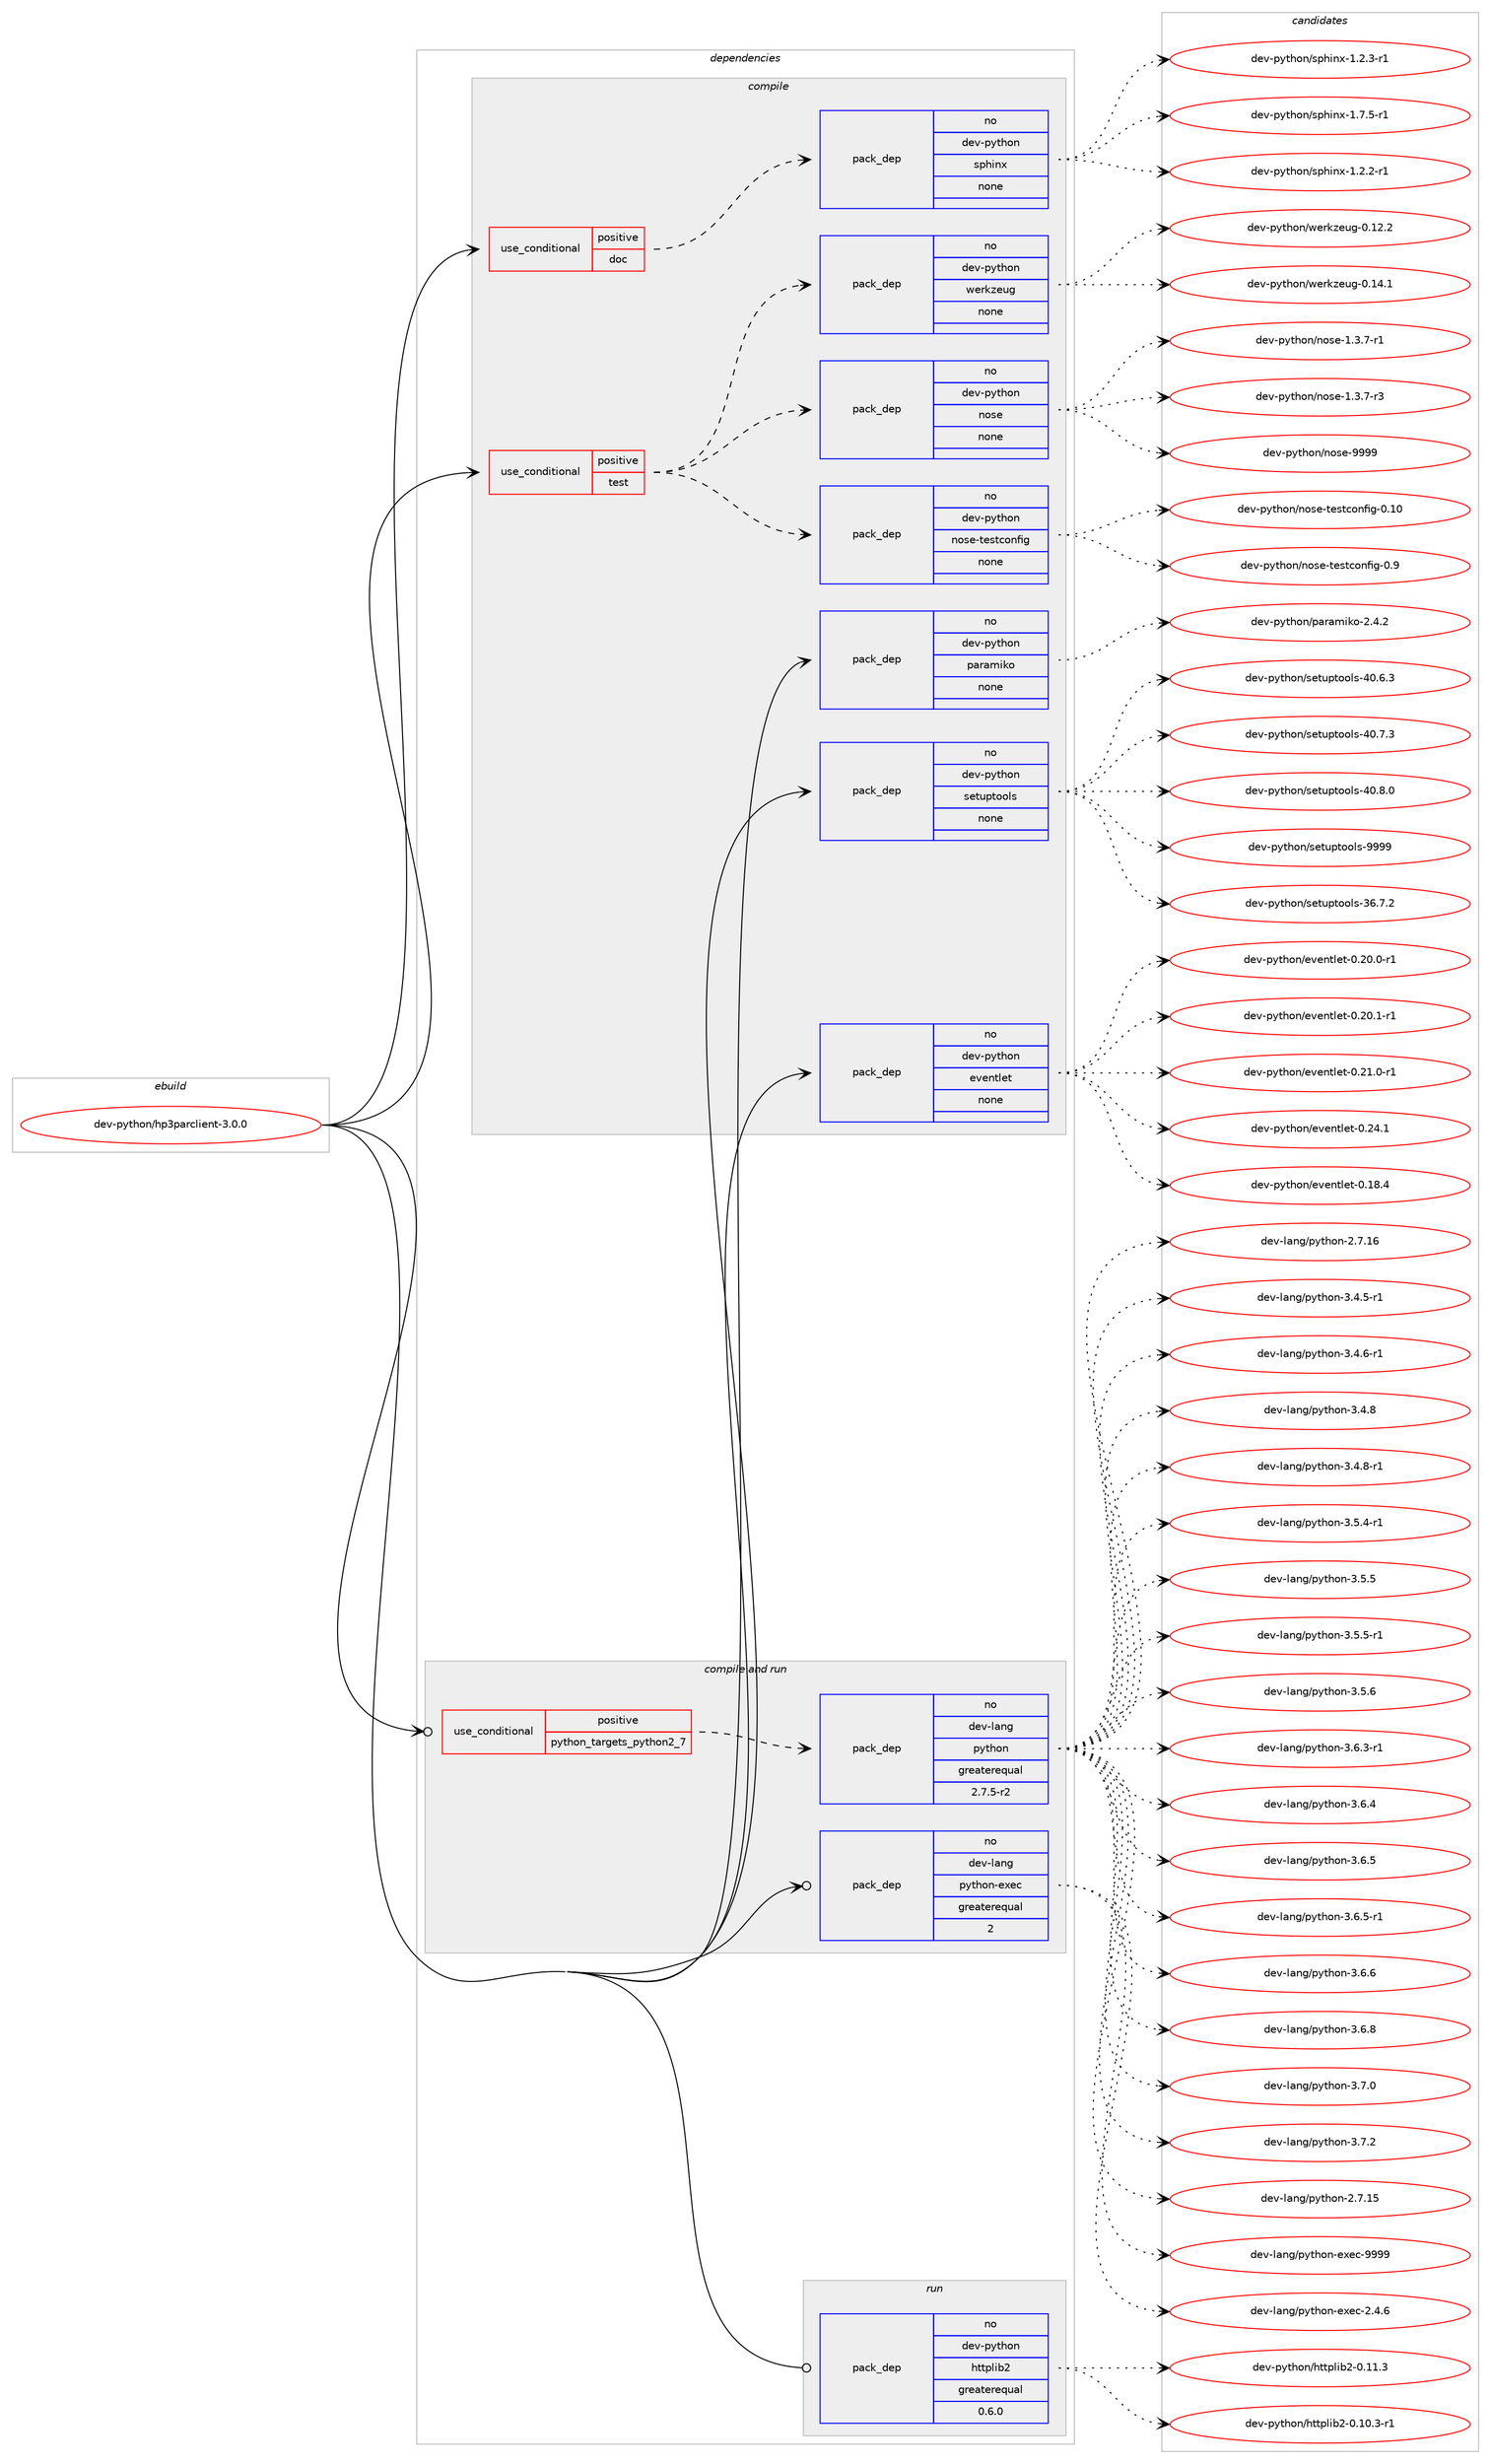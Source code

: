 digraph prolog {

# *************
# Graph options
# *************

newrank=true;
concentrate=true;
compound=true;
graph [rankdir=LR,fontname=Helvetica,fontsize=10,ranksep=1.5];#, ranksep=2.5, nodesep=0.2];
edge  [arrowhead=vee];
node  [fontname=Helvetica,fontsize=10];

# **********
# The ebuild
# **********

subgraph cluster_leftcol {
color=gray;
rank=same;
label=<<i>ebuild</i>>;
id [label="dev-python/hp3parclient-3.0.0", color=red, width=4, href="../dev-python/hp3parclient-3.0.0.svg"];
}

# ****************
# The dependencies
# ****************

subgraph cluster_midcol {
color=gray;
label=<<i>dependencies</i>>;
subgraph cluster_compile {
fillcolor="#eeeeee";
style=filled;
label=<<i>compile</i>>;
subgraph cond375384 {
dependency1412777 [label=<<TABLE BORDER="0" CELLBORDER="1" CELLSPACING="0" CELLPADDING="4"><TR><TD ROWSPAN="3" CELLPADDING="10">use_conditional</TD></TR><TR><TD>positive</TD></TR><TR><TD>doc</TD></TR></TABLE>>, shape=none, color=red];
subgraph pack1014124 {
dependency1412778 [label=<<TABLE BORDER="0" CELLBORDER="1" CELLSPACING="0" CELLPADDING="4" WIDTH="220"><TR><TD ROWSPAN="6" CELLPADDING="30">pack_dep</TD></TR><TR><TD WIDTH="110">no</TD></TR><TR><TD>dev-python</TD></TR><TR><TD>sphinx</TD></TR><TR><TD>none</TD></TR><TR><TD></TD></TR></TABLE>>, shape=none, color=blue];
}
dependency1412777:e -> dependency1412778:w [weight=20,style="dashed",arrowhead="vee"];
}
id:e -> dependency1412777:w [weight=20,style="solid",arrowhead="vee"];
subgraph cond375385 {
dependency1412779 [label=<<TABLE BORDER="0" CELLBORDER="1" CELLSPACING="0" CELLPADDING="4"><TR><TD ROWSPAN="3" CELLPADDING="10">use_conditional</TD></TR><TR><TD>positive</TD></TR><TR><TD>test</TD></TR></TABLE>>, shape=none, color=red];
subgraph pack1014125 {
dependency1412780 [label=<<TABLE BORDER="0" CELLBORDER="1" CELLSPACING="0" CELLPADDING="4" WIDTH="220"><TR><TD ROWSPAN="6" CELLPADDING="30">pack_dep</TD></TR><TR><TD WIDTH="110">no</TD></TR><TR><TD>dev-python</TD></TR><TR><TD>werkzeug</TD></TR><TR><TD>none</TD></TR><TR><TD></TD></TR></TABLE>>, shape=none, color=blue];
}
dependency1412779:e -> dependency1412780:w [weight=20,style="dashed",arrowhead="vee"];
subgraph pack1014126 {
dependency1412781 [label=<<TABLE BORDER="0" CELLBORDER="1" CELLSPACING="0" CELLPADDING="4" WIDTH="220"><TR><TD ROWSPAN="6" CELLPADDING="30">pack_dep</TD></TR><TR><TD WIDTH="110">no</TD></TR><TR><TD>dev-python</TD></TR><TR><TD>nose-testconfig</TD></TR><TR><TD>none</TD></TR><TR><TD></TD></TR></TABLE>>, shape=none, color=blue];
}
dependency1412779:e -> dependency1412781:w [weight=20,style="dashed",arrowhead="vee"];
subgraph pack1014127 {
dependency1412782 [label=<<TABLE BORDER="0" CELLBORDER="1" CELLSPACING="0" CELLPADDING="4" WIDTH="220"><TR><TD ROWSPAN="6" CELLPADDING="30">pack_dep</TD></TR><TR><TD WIDTH="110">no</TD></TR><TR><TD>dev-python</TD></TR><TR><TD>nose</TD></TR><TR><TD>none</TD></TR><TR><TD></TD></TR></TABLE>>, shape=none, color=blue];
}
dependency1412779:e -> dependency1412782:w [weight=20,style="dashed",arrowhead="vee"];
}
id:e -> dependency1412779:w [weight=20,style="solid",arrowhead="vee"];
subgraph pack1014128 {
dependency1412783 [label=<<TABLE BORDER="0" CELLBORDER="1" CELLSPACING="0" CELLPADDING="4" WIDTH="220"><TR><TD ROWSPAN="6" CELLPADDING="30">pack_dep</TD></TR><TR><TD WIDTH="110">no</TD></TR><TR><TD>dev-python</TD></TR><TR><TD>eventlet</TD></TR><TR><TD>none</TD></TR><TR><TD></TD></TR></TABLE>>, shape=none, color=blue];
}
id:e -> dependency1412783:w [weight=20,style="solid",arrowhead="vee"];
subgraph pack1014129 {
dependency1412784 [label=<<TABLE BORDER="0" CELLBORDER="1" CELLSPACING="0" CELLPADDING="4" WIDTH="220"><TR><TD ROWSPAN="6" CELLPADDING="30">pack_dep</TD></TR><TR><TD WIDTH="110">no</TD></TR><TR><TD>dev-python</TD></TR><TR><TD>paramiko</TD></TR><TR><TD>none</TD></TR><TR><TD></TD></TR></TABLE>>, shape=none, color=blue];
}
id:e -> dependency1412784:w [weight=20,style="solid",arrowhead="vee"];
subgraph pack1014130 {
dependency1412785 [label=<<TABLE BORDER="0" CELLBORDER="1" CELLSPACING="0" CELLPADDING="4" WIDTH="220"><TR><TD ROWSPAN="6" CELLPADDING="30">pack_dep</TD></TR><TR><TD WIDTH="110">no</TD></TR><TR><TD>dev-python</TD></TR><TR><TD>setuptools</TD></TR><TR><TD>none</TD></TR><TR><TD></TD></TR></TABLE>>, shape=none, color=blue];
}
id:e -> dependency1412785:w [weight=20,style="solid",arrowhead="vee"];
}
subgraph cluster_compileandrun {
fillcolor="#eeeeee";
style=filled;
label=<<i>compile and run</i>>;
subgraph cond375386 {
dependency1412786 [label=<<TABLE BORDER="0" CELLBORDER="1" CELLSPACING="0" CELLPADDING="4"><TR><TD ROWSPAN="3" CELLPADDING="10">use_conditional</TD></TR><TR><TD>positive</TD></TR><TR><TD>python_targets_python2_7</TD></TR></TABLE>>, shape=none, color=red];
subgraph pack1014131 {
dependency1412787 [label=<<TABLE BORDER="0" CELLBORDER="1" CELLSPACING="0" CELLPADDING="4" WIDTH="220"><TR><TD ROWSPAN="6" CELLPADDING="30">pack_dep</TD></TR><TR><TD WIDTH="110">no</TD></TR><TR><TD>dev-lang</TD></TR><TR><TD>python</TD></TR><TR><TD>greaterequal</TD></TR><TR><TD>2.7.5-r2</TD></TR></TABLE>>, shape=none, color=blue];
}
dependency1412786:e -> dependency1412787:w [weight=20,style="dashed",arrowhead="vee"];
}
id:e -> dependency1412786:w [weight=20,style="solid",arrowhead="odotvee"];
subgraph pack1014132 {
dependency1412788 [label=<<TABLE BORDER="0" CELLBORDER="1" CELLSPACING="0" CELLPADDING="4" WIDTH="220"><TR><TD ROWSPAN="6" CELLPADDING="30">pack_dep</TD></TR><TR><TD WIDTH="110">no</TD></TR><TR><TD>dev-lang</TD></TR><TR><TD>python-exec</TD></TR><TR><TD>greaterequal</TD></TR><TR><TD>2</TD></TR></TABLE>>, shape=none, color=blue];
}
id:e -> dependency1412788:w [weight=20,style="solid",arrowhead="odotvee"];
}
subgraph cluster_run {
fillcolor="#eeeeee";
style=filled;
label=<<i>run</i>>;
subgraph pack1014133 {
dependency1412789 [label=<<TABLE BORDER="0" CELLBORDER="1" CELLSPACING="0" CELLPADDING="4" WIDTH="220"><TR><TD ROWSPAN="6" CELLPADDING="30">pack_dep</TD></TR><TR><TD WIDTH="110">no</TD></TR><TR><TD>dev-python</TD></TR><TR><TD>httplib2</TD></TR><TR><TD>greaterequal</TD></TR><TR><TD>0.6.0</TD></TR></TABLE>>, shape=none, color=blue];
}
id:e -> dependency1412789:w [weight=20,style="solid",arrowhead="odot"];
}
}

# **************
# The candidates
# **************

subgraph cluster_choices {
rank=same;
color=gray;
label=<<i>candidates</i>>;

subgraph choice1014124 {
color=black;
nodesep=1;
choice10010111845112121116104111110471151121041051101204549465046504511449 [label="dev-python/sphinx-1.2.2-r1", color=red, width=4,href="../dev-python/sphinx-1.2.2-r1.svg"];
choice10010111845112121116104111110471151121041051101204549465046514511449 [label="dev-python/sphinx-1.2.3-r1", color=red, width=4,href="../dev-python/sphinx-1.2.3-r1.svg"];
choice10010111845112121116104111110471151121041051101204549465546534511449 [label="dev-python/sphinx-1.7.5-r1", color=red, width=4,href="../dev-python/sphinx-1.7.5-r1.svg"];
dependency1412778:e -> choice10010111845112121116104111110471151121041051101204549465046504511449:w [style=dotted,weight="100"];
dependency1412778:e -> choice10010111845112121116104111110471151121041051101204549465046514511449:w [style=dotted,weight="100"];
dependency1412778:e -> choice10010111845112121116104111110471151121041051101204549465546534511449:w [style=dotted,weight="100"];
}
subgraph choice1014125 {
color=black;
nodesep=1;
choice100101118451121211161041111104711910111410712210111710345484649504650 [label="dev-python/werkzeug-0.12.2", color=red, width=4,href="../dev-python/werkzeug-0.12.2.svg"];
choice100101118451121211161041111104711910111410712210111710345484649524649 [label="dev-python/werkzeug-0.14.1", color=red, width=4,href="../dev-python/werkzeug-0.14.1.svg"];
dependency1412780:e -> choice100101118451121211161041111104711910111410712210111710345484649504650:w [style=dotted,weight="100"];
dependency1412780:e -> choice100101118451121211161041111104711910111410712210111710345484649524649:w [style=dotted,weight="100"];
}
subgraph choice1014126 {
color=black;
nodesep=1;
choice100101118451121211161041111104711011111510145116101115116991111101021051034548464948 [label="dev-python/nose-testconfig-0.10", color=red, width=4,href="../dev-python/nose-testconfig-0.10.svg"];
choice1001011184511212111610411111047110111115101451161011151169911111010210510345484657 [label="dev-python/nose-testconfig-0.9", color=red, width=4,href="../dev-python/nose-testconfig-0.9.svg"];
dependency1412781:e -> choice100101118451121211161041111104711011111510145116101115116991111101021051034548464948:w [style=dotted,weight="100"];
dependency1412781:e -> choice1001011184511212111610411111047110111115101451161011151169911111010210510345484657:w [style=dotted,weight="100"];
}
subgraph choice1014127 {
color=black;
nodesep=1;
choice10010111845112121116104111110471101111151014549465146554511449 [label="dev-python/nose-1.3.7-r1", color=red, width=4,href="../dev-python/nose-1.3.7-r1.svg"];
choice10010111845112121116104111110471101111151014549465146554511451 [label="dev-python/nose-1.3.7-r3", color=red, width=4,href="../dev-python/nose-1.3.7-r3.svg"];
choice10010111845112121116104111110471101111151014557575757 [label="dev-python/nose-9999", color=red, width=4,href="../dev-python/nose-9999.svg"];
dependency1412782:e -> choice10010111845112121116104111110471101111151014549465146554511449:w [style=dotted,weight="100"];
dependency1412782:e -> choice10010111845112121116104111110471101111151014549465146554511451:w [style=dotted,weight="100"];
dependency1412782:e -> choice10010111845112121116104111110471101111151014557575757:w [style=dotted,weight="100"];
}
subgraph choice1014128 {
color=black;
nodesep=1;
choice100101118451121211161041111104710111810111011610810111645484649564652 [label="dev-python/eventlet-0.18.4", color=red, width=4,href="../dev-python/eventlet-0.18.4.svg"];
choice1001011184511212111610411111047101118101110116108101116454846504846484511449 [label="dev-python/eventlet-0.20.0-r1", color=red, width=4,href="../dev-python/eventlet-0.20.0-r1.svg"];
choice1001011184511212111610411111047101118101110116108101116454846504846494511449 [label="dev-python/eventlet-0.20.1-r1", color=red, width=4,href="../dev-python/eventlet-0.20.1-r1.svg"];
choice1001011184511212111610411111047101118101110116108101116454846504946484511449 [label="dev-python/eventlet-0.21.0-r1", color=red, width=4,href="../dev-python/eventlet-0.21.0-r1.svg"];
choice100101118451121211161041111104710111810111011610810111645484650524649 [label="dev-python/eventlet-0.24.1", color=red, width=4,href="../dev-python/eventlet-0.24.1.svg"];
dependency1412783:e -> choice100101118451121211161041111104710111810111011610810111645484649564652:w [style=dotted,weight="100"];
dependency1412783:e -> choice1001011184511212111610411111047101118101110116108101116454846504846484511449:w [style=dotted,weight="100"];
dependency1412783:e -> choice1001011184511212111610411111047101118101110116108101116454846504846494511449:w [style=dotted,weight="100"];
dependency1412783:e -> choice1001011184511212111610411111047101118101110116108101116454846504946484511449:w [style=dotted,weight="100"];
dependency1412783:e -> choice100101118451121211161041111104710111810111011610810111645484650524649:w [style=dotted,weight="100"];
}
subgraph choice1014129 {
color=black;
nodesep=1;
choice10010111845112121116104111110471129711497109105107111455046524650 [label="dev-python/paramiko-2.4.2", color=red, width=4,href="../dev-python/paramiko-2.4.2.svg"];
dependency1412784:e -> choice10010111845112121116104111110471129711497109105107111455046524650:w [style=dotted,weight="100"];
}
subgraph choice1014130 {
color=black;
nodesep=1;
choice100101118451121211161041111104711510111611711211611111110811545515446554650 [label="dev-python/setuptools-36.7.2", color=red, width=4,href="../dev-python/setuptools-36.7.2.svg"];
choice100101118451121211161041111104711510111611711211611111110811545524846544651 [label="dev-python/setuptools-40.6.3", color=red, width=4,href="../dev-python/setuptools-40.6.3.svg"];
choice100101118451121211161041111104711510111611711211611111110811545524846554651 [label="dev-python/setuptools-40.7.3", color=red, width=4,href="../dev-python/setuptools-40.7.3.svg"];
choice100101118451121211161041111104711510111611711211611111110811545524846564648 [label="dev-python/setuptools-40.8.0", color=red, width=4,href="../dev-python/setuptools-40.8.0.svg"];
choice10010111845112121116104111110471151011161171121161111111081154557575757 [label="dev-python/setuptools-9999", color=red, width=4,href="../dev-python/setuptools-9999.svg"];
dependency1412785:e -> choice100101118451121211161041111104711510111611711211611111110811545515446554650:w [style=dotted,weight="100"];
dependency1412785:e -> choice100101118451121211161041111104711510111611711211611111110811545524846544651:w [style=dotted,weight="100"];
dependency1412785:e -> choice100101118451121211161041111104711510111611711211611111110811545524846554651:w [style=dotted,weight="100"];
dependency1412785:e -> choice100101118451121211161041111104711510111611711211611111110811545524846564648:w [style=dotted,weight="100"];
dependency1412785:e -> choice10010111845112121116104111110471151011161171121161111111081154557575757:w [style=dotted,weight="100"];
}
subgraph choice1014131 {
color=black;
nodesep=1;
choice10010111845108971101034711212111610411111045504655464953 [label="dev-lang/python-2.7.15", color=red, width=4,href="../dev-lang/python-2.7.15.svg"];
choice10010111845108971101034711212111610411111045504655464954 [label="dev-lang/python-2.7.16", color=red, width=4,href="../dev-lang/python-2.7.16.svg"];
choice1001011184510897110103471121211161041111104551465246534511449 [label="dev-lang/python-3.4.5-r1", color=red, width=4,href="../dev-lang/python-3.4.5-r1.svg"];
choice1001011184510897110103471121211161041111104551465246544511449 [label="dev-lang/python-3.4.6-r1", color=red, width=4,href="../dev-lang/python-3.4.6-r1.svg"];
choice100101118451089711010347112121116104111110455146524656 [label="dev-lang/python-3.4.8", color=red, width=4,href="../dev-lang/python-3.4.8.svg"];
choice1001011184510897110103471121211161041111104551465246564511449 [label="dev-lang/python-3.4.8-r1", color=red, width=4,href="../dev-lang/python-3.4.8-r1.svg"];
choice1001011184510897110103471121211161041111104551465346524511449 [label="dev-lang/python-3.5.4-r1", color=red, width=4,href="../dev-lang/python-3.5.4-r1.svg"];
choice100101118451089711010347112121116104111110455146534653 [label="dev-lang/python-3.5.5", color=red, width=4,href="../dev-lang/python-3.5.5.svg"];
choice1001011184510897110103471121211161041111104551465346534511449 [label="dev-lang/python-3.5.5-r1", color=red, width=4,href="../dev-lang/python-3.5.5-r1.svg"];
choice100101118451089711010347112121116104111110455146534654 [label="dev-lang/python-3.5.6", color=red, width=4,href="../dev-lang/python-3.5.6.svg"];
choice1001011184510897110103471121211161041111104551465446514511449 [label="dev-lang/python-3.6.3-r1", color=red, width=4,href="../dev-lang/python-3.6.3-r1.svg"];
choice100101118451089711010347112121116104111110455146544652 [label="dev-lang/python-3.6.4", color=red, width=4,href="../dev-lang/python-3.6.4.svg"];
choice100101118451089711010347112121116104111110455146544653 [label="dev-lang/python-3.6.5", color=red, width=4,href="../dev-lang/python-3.6.5.svg"];
choice1001011184510897110103471121211161041111104551465446534511449 [label="dev-lang/python-3.6.5-r1", color=red, width=4,href="../dev-lang/python-3.6.5-r1.svg"];
choice100101118451089711010347112121116104111110455146544654 [label="dev-lang/python-3.6.6", color=red, width=4,href="../dev-lang/python-3.6.6.svg"];
choice100101118451089711010347112121116104111110455146544656 [label="dev-lang/python-3.6.8", color=red, width=4,href="../dev-lang/python-3.6.8.svg"];
choice100101118451089711010347112121116104111110455146554648 [label="dev-lang/python-3.7.0", color=red, width=4,href="../dev-lang/python-3.7.0.svg"];
choice100101118451089711010347112121116104111110455146554650 [label="dev-lang/python-3.7.2", color=red, width=4,href="../dev-lang/python-3.7.2.svg"];
dependency1412787:e -> choice10010111845108971101034711212111610411111045504655464953:w [style=dotted,weight="100"];
dependency1412787:e -> choice10010111845108971101034711212111610411111045504655464954:w [style=dotted,weight="100"];
dependency1412787:e -> choice1001011184510897110103471121211161041111104551465246534511449:w [style=dotted,weight="100"];
dependency1412787:e -> choice1001011184510897110103471121211161041111104551465246544511449:w [style=dotted,weight="100"];
dependency1412787:e -> choice100101118451089711010347112121116104111110455146524656:w [style=dotted,weight="100"];
dependency1412787:e -> choice1001011184510897110103471121211161041111104551465246564511449:w [style=dotted,weight="100"];
dependency1412787:e -> choice1001011184510897110103471121211161041111104551465346524511449:w [style=dotted,weight="100"];
dependency1412787:e -> choice100101118451089711010347112121116104111110455146534653:w [style=dotted,weight="100"];
dependency1412787:e -> choice1001011184510897110103471121211161041111104551465346534511449:w [style=dotted,weight="100"];
dependency1412787:e -> choice100101118451089711010347112121116104111110455146534654:w [style=dotted,weight="100"];
dependency1412787:e -> choice1001011184510897110103471121211161041111104551465446514511449:w [style=dotted,weight="100"];
dependency1412787:e -> choice100101118451089711010347112121116104111110455146544652:w [style=dotted,weight="100"];
dependency1412787:e -> choice100101118451089711010347112121116104111110455146544653:w [style=dotted,weight="100"];
dependency1412787:e -> choice1001011184510897110103471121211161041111104551465446534511449:w [style=dotted,weight="100"];
dependency1412787:e -> choice100101118451089711010347112121116104111110455146544654:w [style=dotted,weight="100"];
dependency1412787:e -> choice100101118451089711010347112121116104111110455146544656:w [style=dotted,weight="100"];
dependency1412787:e -> choice100101118451089711010347112121116104111110455146554648:w [style=dotted,weight="100"];
dependency1412787:e -> choice100101118451089711010347112121116104111110455146554650:w [style=dotted,weight="100"];
}
subgraph choice1014132 {
color=black;
nodesep=1;
choice1001011184510897110103471121211161041111104510112010199455046524654 [label="dev-lang/python-exec-2.4.6", color=red, width=4,href="../dev-lang/python-exec-2.4.6.svg"];
choice10010111845108971101034711212111610411111045101120101994557575757 [label="dev-lang/python-exec-9999", color=red, width=4,href="../dev-lang/python-exec-9999.svg"];
dependency1412788:e -> choice1001011184510897110103471121211161041111104510112010199455046524654:w [style=dotted,weight="100"];
dependency1412788:e -> choice10010111845108971101034711212111610411111045101120101994557575757:w [style=dotted,weight="100"];
}
subgraph choice1014133 {
color=black;
nodesep=1;
choice10010111845112121116104111110471041161161121081059850454846494846514511449 [label="dev-python/httplib2-0.10.3-r1", color=red, width=4,href="../dev-python/httplib2-0.10.3-r1.svg"];
choice1001011184511212111610411111047104116116112108105985045484649494651 [label="dev-python/httplib2-0.11.3", color=red, width=4,href="../dev-python/httplib2-0.11.3.svg"];
dependency1412789:e -> choice10010111845112121116104111110471041161161121081059850454846494846514511449:w [style=dotted,weight="100"];
dependency1412789:e -> choice1001011184511212111610411111047104116116112108105985045484649494651:w [style=dotted,weight="100"];
}
}

}
